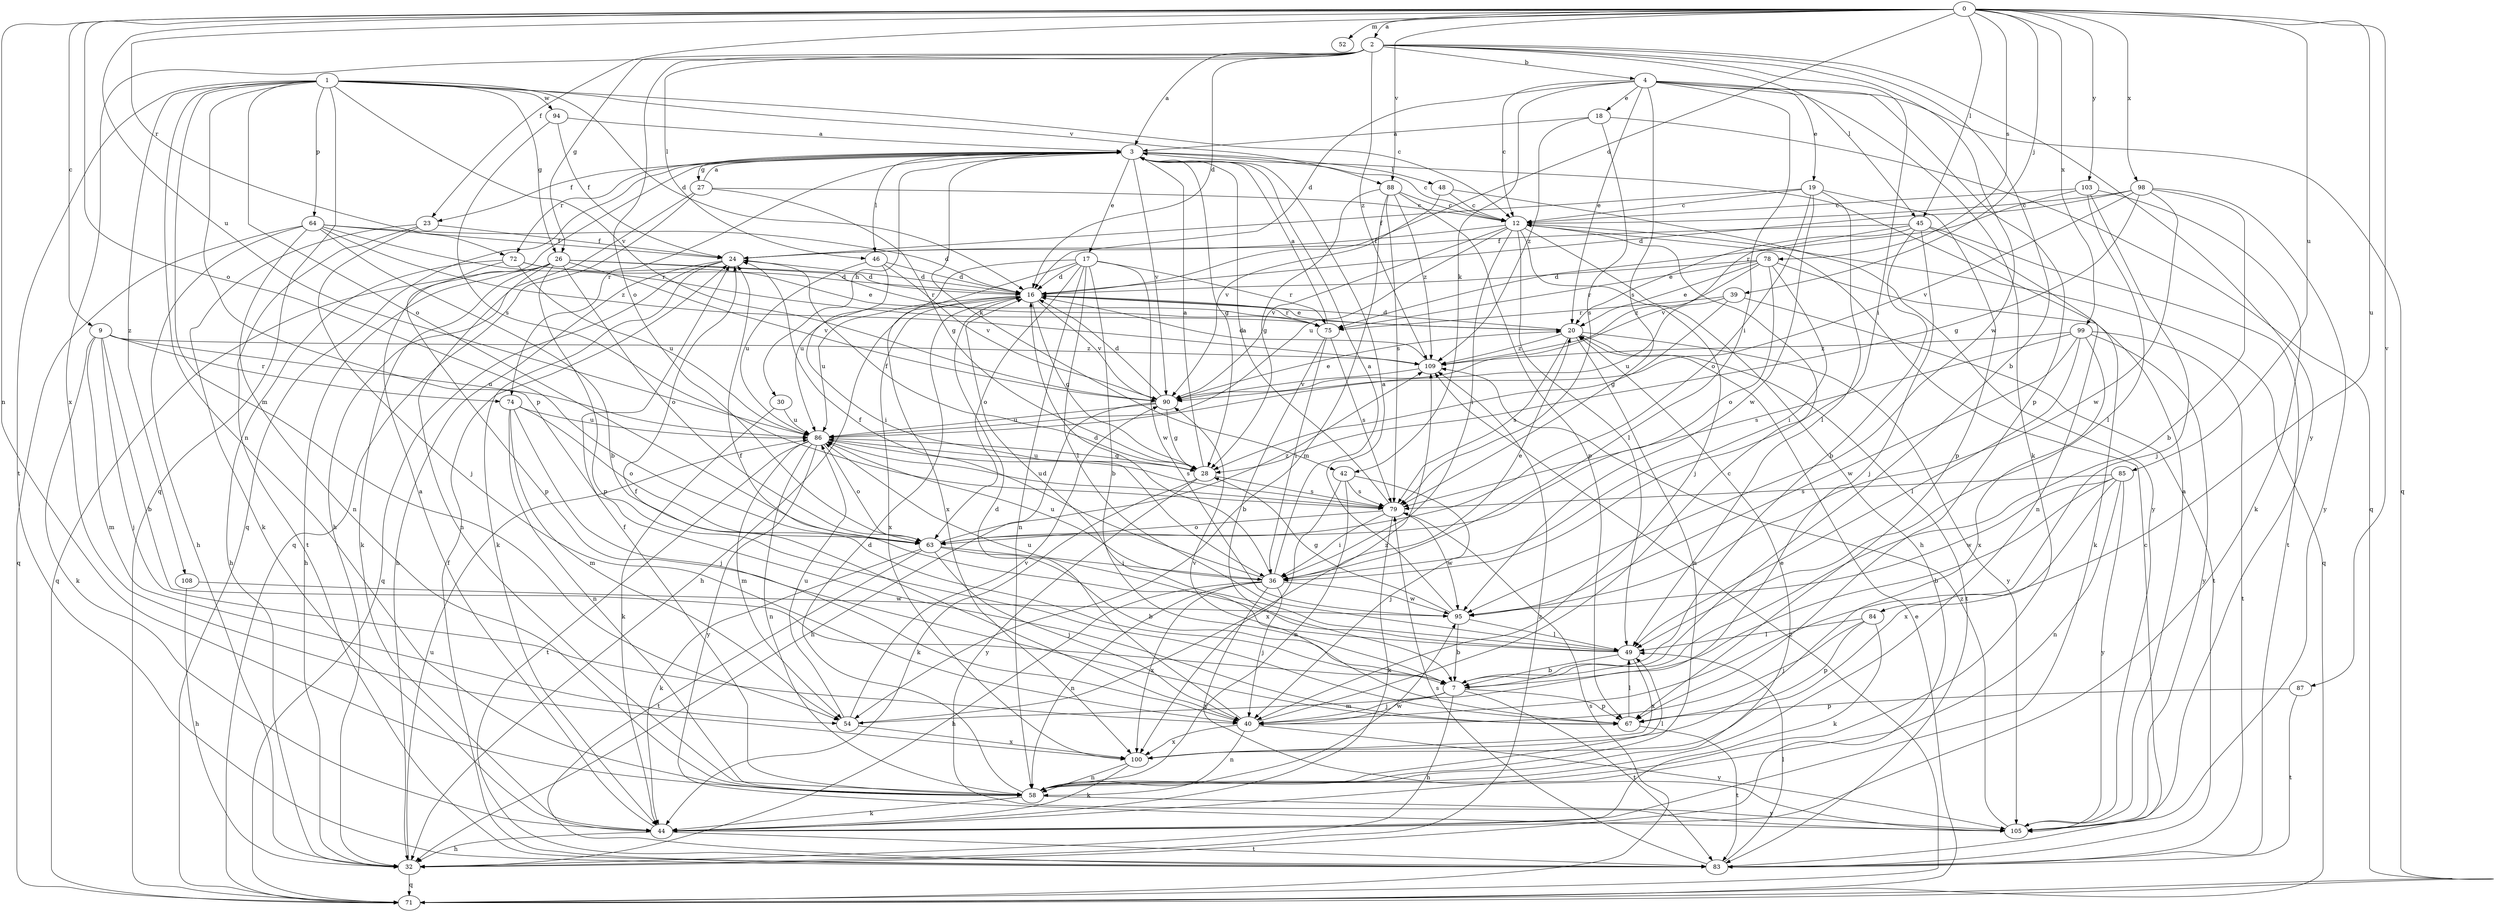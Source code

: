 strict digraph  {
0;
1;
2;
3;
4;
7;
9;
12;
16;
17;
18;
19;
20;
23;
24;
26;
27;
28;
30;
32;
36;
39;
40;
42;
44;
45;
46;
48;
49;
52;
54;
58;
63;
64;
67;
71;
72;
74;
75;
78;
79;
83;
84;
85;
86;
87;
88;
90;
94;
95;
98;
99;
100;
103;
105;
108;
109;
0 -> 2  [label=a];
0 -> 9  [label=c];
0 -> 16  [label=d];
0 -> 23  [label=f];
0 -> 39  [label=j];
0 -> 45  [label=l];
0 -> 52  [label=m];
0 -> 58  [label=n];
0 -> 63  [label=o];
0 -> 72  [label=r];
0 -> 78  [label=s];
0 -> 84  [label=u];
0 -> 85  [label=u];
0 -> 86  [label=u];
0 -> 87  [label=v];
0 -> 88  [label=v];
0 -> 98  [label=x];
0 -> 99  [label=x];
0 -> 103  [label=y];
1 -> 12  [label=c];
1 -> 16  [label=d];
1 -> 26  [label=g];
1 -> 54  [label=m];
1 -> 58  [label=n];
1 -> 63  [label=o];
1 -> 64  [label=p];
1 -> 67  [label=p];
1 -> 71  [label=q];
1 -> 83  [label=t];
1 -> 88  [label=v];
1 -> 90  [label=v];
1 -> 94  [label=w];
1 -> 108  [label=z];
2 -> 3  [label=a];
2 -> 4  [label=b];
2 -> 7  [label=b];
2 -> 16  [label=d];
2 -> 26  [label=g];
2 -> 36  [label=i];
2 -> 45  [label=l];
2 -> 46  [label=l];
2 -> 63  [label=o];
2 -> 95  [label=w];
2 -> 100  [label=x];
2 -> 105  [label=y];
2 -> 109  [label=z];
3 -> 12  [label=c];
3 -> 17  [label=e];
3 -> 23  [label=f];
3 -> 27  [label=g];
3 -> 28  [label=g];
3 -> 30  [label=h];
3 -> 42  [label=k];
3 -> 46  [label=l];
3 -> 48  [label=l];
3 -> 71  [label=q];
3 -> 72  [label=r];
3 -> 74  [label=r];
3 -> 90  [label=v];
4 -> 12  [label=c];
4 -> 16  [label=d];
4 -> 18  [label=e];
4 -> 19  [label=e];
4 -> 20  [label=e];
4 -> 36  [label=i];
4 -> 42  [label=k];
4 -> 44  [label=k];
4 -> 67  [label=p];
4 -> 71  [label=q];
4 -> 79  [label=s];
7 -> 32  [label=h];
7 -> 40  [label=j];
7 -> 54  [label=m];
7 -> 67  [label=p];
7 -> 83  [label=t];
9 -> 7  [label=b];
9 -> 40  [label=j];
9 -> 44  [label=k];
9 -> 54  [label=m];
9 -> 74  [label=r];
9 -> 86  [label=u];
9 -> 109  [label=z];
12 -> 24  [label=f];
12 -> 32  [label=h];
12 -> 36  [label=i];
12 -> 40  [label=j];
12 -> 49  [label=l];
12 -> 71  [label=q];
12 -> 86  [label=u];
12 -> 90  [label=v];
16 -> 20  [label=e];
16 -> 28  [label=g];
16 -> 32  [label=h];
16 -> 75  [label=r];
16 -> 86  [label=u];
16 -> 90  [label=v];
16 -> 100  [label=x];
17 -> 7  [label=b];
17 -> 16  [label=d];
17 -> 49  [label=l];
17 -> 58  [label=n];
17 -> 63  [label=o];
17 -> 75  [label=r];
17 -> 86  [label=u];
17 -> 95  [label=w];
17 -> 100  [label=x];
18 -> 3  [label=a];
18 -> 71  [label=q];
18 -> 79  [label=s];
18 -> 109  [label=z];
19 -> 12  [label=c];
19 -> 24  [label=f];
19 -> 49  [label=l];
19 -> 63  [label=o];
19 -> 67  [label=p];
19 -> 95  [label=w];
20 -> 16  [label=d];
20 -> 58  [label=n];
20 -> 79  [label=s];
20 -> 83  [label=t];
20 -> 105  [label=y];
20 -> 109  [label=z];
23 -> 24  [label=f];
23 -> 40  [label=j];
23 -> 44  [label=k];
23 -> 83  [label=t];
24 -> 16  [label=d];
24 -> 32  [label=h];
24 -> 44  [label=k];
24 -> 71  [label=q];
26 -> 16  [label=d];
26 -> 32  [label=h];
26 -> 44  [label=k];
26 -> 58  [label=n];
26 -> 63  [label=o];
26 -> 67  [label=p];
26 -> 71  [label=q];
26 -> 75  [label=r];
26 -> 90  [label=v];
27 -> 3  [label=a];
27 -> 12  [label=c];
27 -> 28  [label=g];
27 -> 32  [label=h];
27 -> 71  [label=q];
28 -> 3  [label=a];
28 -> 24  [label=f];
28 -> 44  [label=k];
28 -> 79  [label=s];
28 -> 86  [label=u];
28 -> 105  [label=y];
30 -> 44  [label=k];
30 -> 86  [label=u];
32 -> 71  [label=q];
32 -> 86  [label=u];
32 -> 109  [label=z];
36 -> 3  [label=a];
36 -> 16  [label=d];
36 -> 20  [label=e];
36 -> 24  [label=f];
36 -> 32  [label=h];
36 -> 40  [label=j];
36 -> 58  [label=n];
36 -> 86  [label=u];
36 -> 95  [label=w];
36 -> 100  [label=x];
36 -> 105  [label=y];
39 -> 28  [label=g];
39 -> 75  [label=r];
39 -> 83  [label=t];
39 -> 86  [label=u];
40 -> 12  [label=c];
40 -> 16  [label=d];
40 -> 24  [label=f];
40 -> 58  [label=n];
40 -> 100  [label=x];
40 -> 105  [label=y];
42 -> 40  [label=j];
42 -> 58  [label=n];
42 -> 79  [label=s];
42 -> 100  [label=x];
44 -> 3  [label=a];
44 -> 32  [label=h];
44 -> 83  [label=t];
45 -> 7  [label=b];
45 -> 20  [label=e];
45 -> 24  [label=f];
45 -> 40  [label=j];
45 -> 58  [label=n];
45 -> 83  [label=t];
45 -> 90  [label=v];
46 -> 16  [label=d];
46 -> 36  [label=i];
46 -> 86  [label=u];
46 -> 90  [label=v];
48 -> 12  [label=c];
48 -> 90  [label=v];
48 -> 105  [label=y];
49 -> 7  [label=b];
49 -> 16  [label=d];
49 -> 24  [label=f];
49 -> 86  [label=u];
49 -> 100  [label=x];
54 -> 86  [label=u];
54 -> 90  [label=v];
54 -> 100  [label=x];
54 -> 109  [label=z];
58 -> 16  [label=d];
58 -> 20  [label=e];
58 -> 24  [label=f];
58 -> 44  [label=k];
58 -> 49  [label=l];
58 -> 95  [label=w];
58 -> 105  [label=y];
63 -> 7  [label=b];
63 -> 36  [label=i];
63 -> 40  [label=j];
63 -> 44  [label=k];
63 -> 83  [label=t];
63 -> 109  [label=z];
64 -> 7  [label=b];
64 -> 16  [label=d];
64 -> 24  [label=f];
64 -> 32  [label=h];
64 -> 58  [label=n];
64 -> 71  [label=q];
64 -> 75  [label=r];
64 -> 109  [label=z];
67 -> 49  [label=l];
67 -> 83  [label=t];
67 -> 90  [label=v];
71 -> 20  [label=e];
71 -> 79  [label=s];
71 -> 109  [label=z];
72 -> 16  [label=d];
72 -> 20  [label=e];
72 -> 32  [label=h];
72 -> 67  [label=p];
72 -> 86  [label=u];
74 -> 40  [label=j];
74 -> 54  [label=m];
74 -> 58  [label=n];
74 -> 63  [label=o];
74 -> 86  [label=u];
75 -> 3  [label=a];
75 -> 7  [label=b];
75 -> 36  [label=i];
75 -> 79  [label=s];
78 -> 16  [label=d];
78 -> 20  [label=e];
78 -> 36  [label=i];
78 -> 44  [label=k];
78 -> 63  [label=o];
78 -> 75  [label=r];
78 -> 109  [label=z];
79 -> 3  [label=a];
79 -> 36  [label=i];
79 -> 44  [label=k];
79 -> 63  [label=o];
79 -> 86  [label=u];
79 -> 95  [label=w];
83 -> 12  [label=c];
83 -> 24  [label=f];
83 -> 49  [label=l];
83 -> 79  [label=s];
84 -> 40  [label=j];
84 -> 44  [label=k];
84 -> 49  [label=l];
84 -> 67  [label=p];
85 -> 7  [label=b];
85 -> 58  [label=n];
85 -> 79  [label=s];
85 -> 95  [label=w];
85 -> 100  [label=x];
85 -> 105  [label=y];
86 -> 28  [label=g];
86 -> 54  [label=m];
86 -> 58  [label=n];
86 -> 63  [label=o];
86 -> 79  [label=s];
86 -> 83  [label=t];
86 -> 105  [label=y];
87 -> 67  [label=p];
87 -> 83  [label=t];
88 -> 12  [label=c];
88 -> 28  [label=g];
88 -> 54  [label=m];
88 -> 67  [label=p];
88 -> 79  [label=s];
88 -> 109  [label=z];
90 -> 16  [label=d];
90 -> 20  [label=e];
90 -> 28  [label=g];
90 -> 32  [label=h];
90 -> 86  [label=u];
94 -> 3  [label=a];
94 -> 24  [label=f];
94 -> 79  [label=s];
95 -> 3  [label=a];
95 -> 7  [label=b];
95 -> 28  [label=g];
95 -> 49  [label=l];
98 -> 7  [label=b];
98 -> 12  [label=c];
98 -> 16  [label=d];
98 -> 28  [label=g];
98 -> 90  [label=v];
98 -> 95  [label=w];
98 -> 105  [label=y];
99 -> 49  [label=l];
99 -> 79  [label=s];
99 -> 83  [label=t];
99 -> 95  [label=w];
99 -> 100  [label=x];
99 -> 105  [label=y];
99 -> 109  [label=z];
100 -> 44  [label=k];
100 -> 58  [label=n];
103 -> 12  [label=c];
103 -> 40  [label=j];
103 -> 44  [label=k];
103 -> 49  [label=l];
103 -> 75  [label=r];
105 -> 3  [label=a];
105 -> 109  [label=z];
108 -> 32  [label=h];
108 -> 95  [label=w];
109 -> 16  [label=d];
109 -> 90  [label=v];
}
